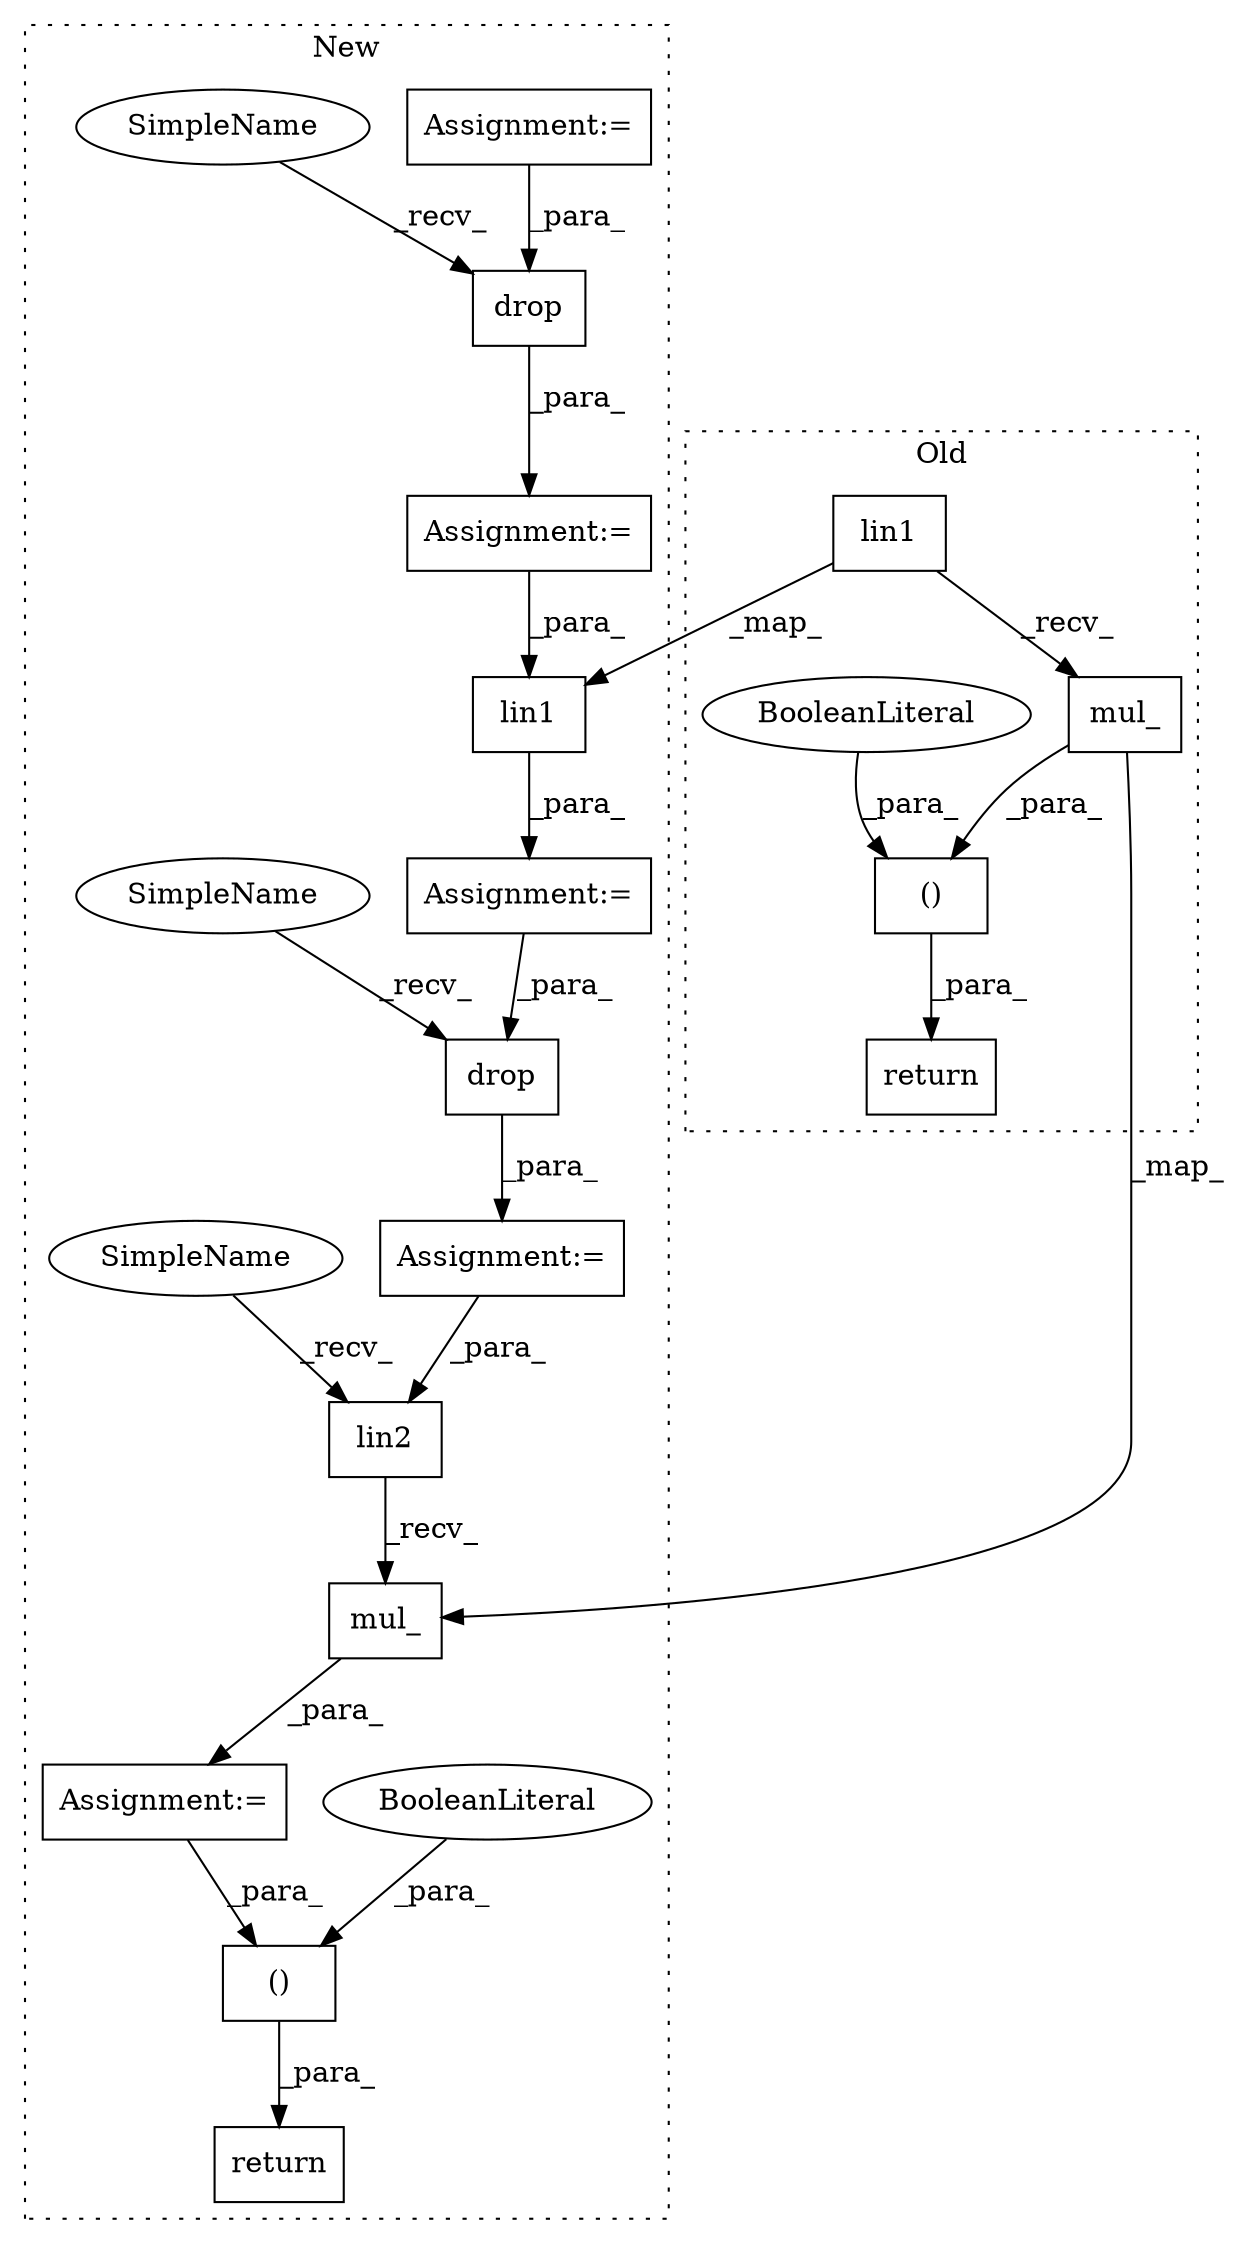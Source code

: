 digraph G {
subgraph cluster0 {
1 [label="()" a="106" s="2850" l="83" shape="box"];
10 [label="BooleanLiteral" a="9" s="2850" l="4" shape="ellipse"];
14 [label="return" a="41" s="2838" l="12" shape="box"];
15 [label="mul_" a="32" s="2908,2931" l="5,1" shape="box"];
17 [label="lin1" a="32" s="2900,2906" l="5,1" shape="box"];
label = "Old";
style="dotted";
}
subgraph cluster1 {
2 [label="lin2" a="32" s="3183,3189" l="5,1" shape="box"];
3 [label="Assignment:=" a="7" s="3063" l="1" shape="box"];
4 [label="Assignment:=" a="7" s="3149" l="1" shape="box"];
5 [label="Assignment:=" a="7" s="3083" l="1" shape="box"];
6 [label="return" a="41" s="3222" l="12" shape="box"];
7 [label="drop" a="32" s="3069,3075" l="5,1" shape="box"];
8 [label="()" a="106" s="3234" l="18" shape="box"];
9 [label="drop" a="32" s="3135,3141" l="5,1" shape="box"];
11 [label="BooleanLiteral" a="9" s="3234" l="4" shape="ellipse"];
12 [label="Assignment:=" a="7" s="3055" l="1" shape="box"];
13 [label="Assignment:=" a="7" s="3129" l="1" shape="box"];
16 [label="mul_" a="32" s="3191,3214" l="5,1" shape="box"];
18 [label="lin1" a="32" s="3114,3120" l="5,1" shape="box"];
19 [label="SimpleName" a="42" s="3064" l="4" shape="ellipse"];
20 [label="SimpleName" a="42" s="3130" l="4" shape="ellipse"];
21 [label="SimpleName" a="42" s="3178" l="4" shape="ellipse"];
label = "New";
style="dotted";
}
1 -> 14 [label="_para_"];
2 -> 16 [label="_recv_"];
3 -> 18 [label="_para_"];
4 -> 8 [label="_para_"];
5 -> 9 [label="_para_"];
7 -> 3 [label="_para_"];
8 -> 6 [label="_para_"];
9 -> 13 [label="_para_"];
10 -> 1 [label="_para_"];
11 -> 8 [label="_para_"];
12 -> 7 [label="_para_"];
13 -> 2 [label="_para_"];
15 -> 1 [label="_para_"];
15 -> 16 [label="_map_"];
16 -> 4 [label="_para_"];
17 -> 18 [label="_map_"];
17 -> 15 [label="_recv_"];
18 -> 5 [label="_para_"];
19 -> 7 [label="_recv_"];
20 -> 9 [label="_recv_"];
21 -> 2 [label="_recv_"];
}